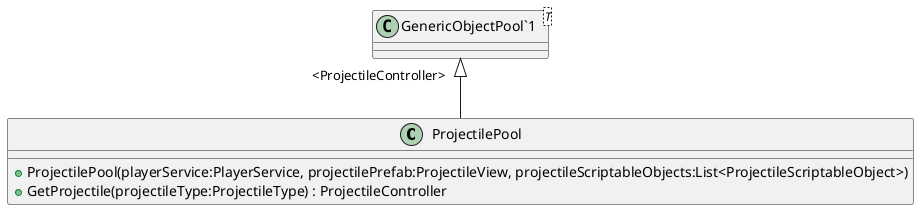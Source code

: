 @startuml
class ProjectilePool {
    + ProjectilePool(playerService:PlayerService, projectilePrefab:ProjectileView, projectileScriptableObjects:List<ProjectileScriptableObject>)
    + GetProjectile(projectileType:ProjectileType) : ProjectileController
}
class "GenericObjectPool`1"<T> {
}
"GenericObjectPool`1" "<ProjectileController>" <|-- ProjectilePool
@enduml
